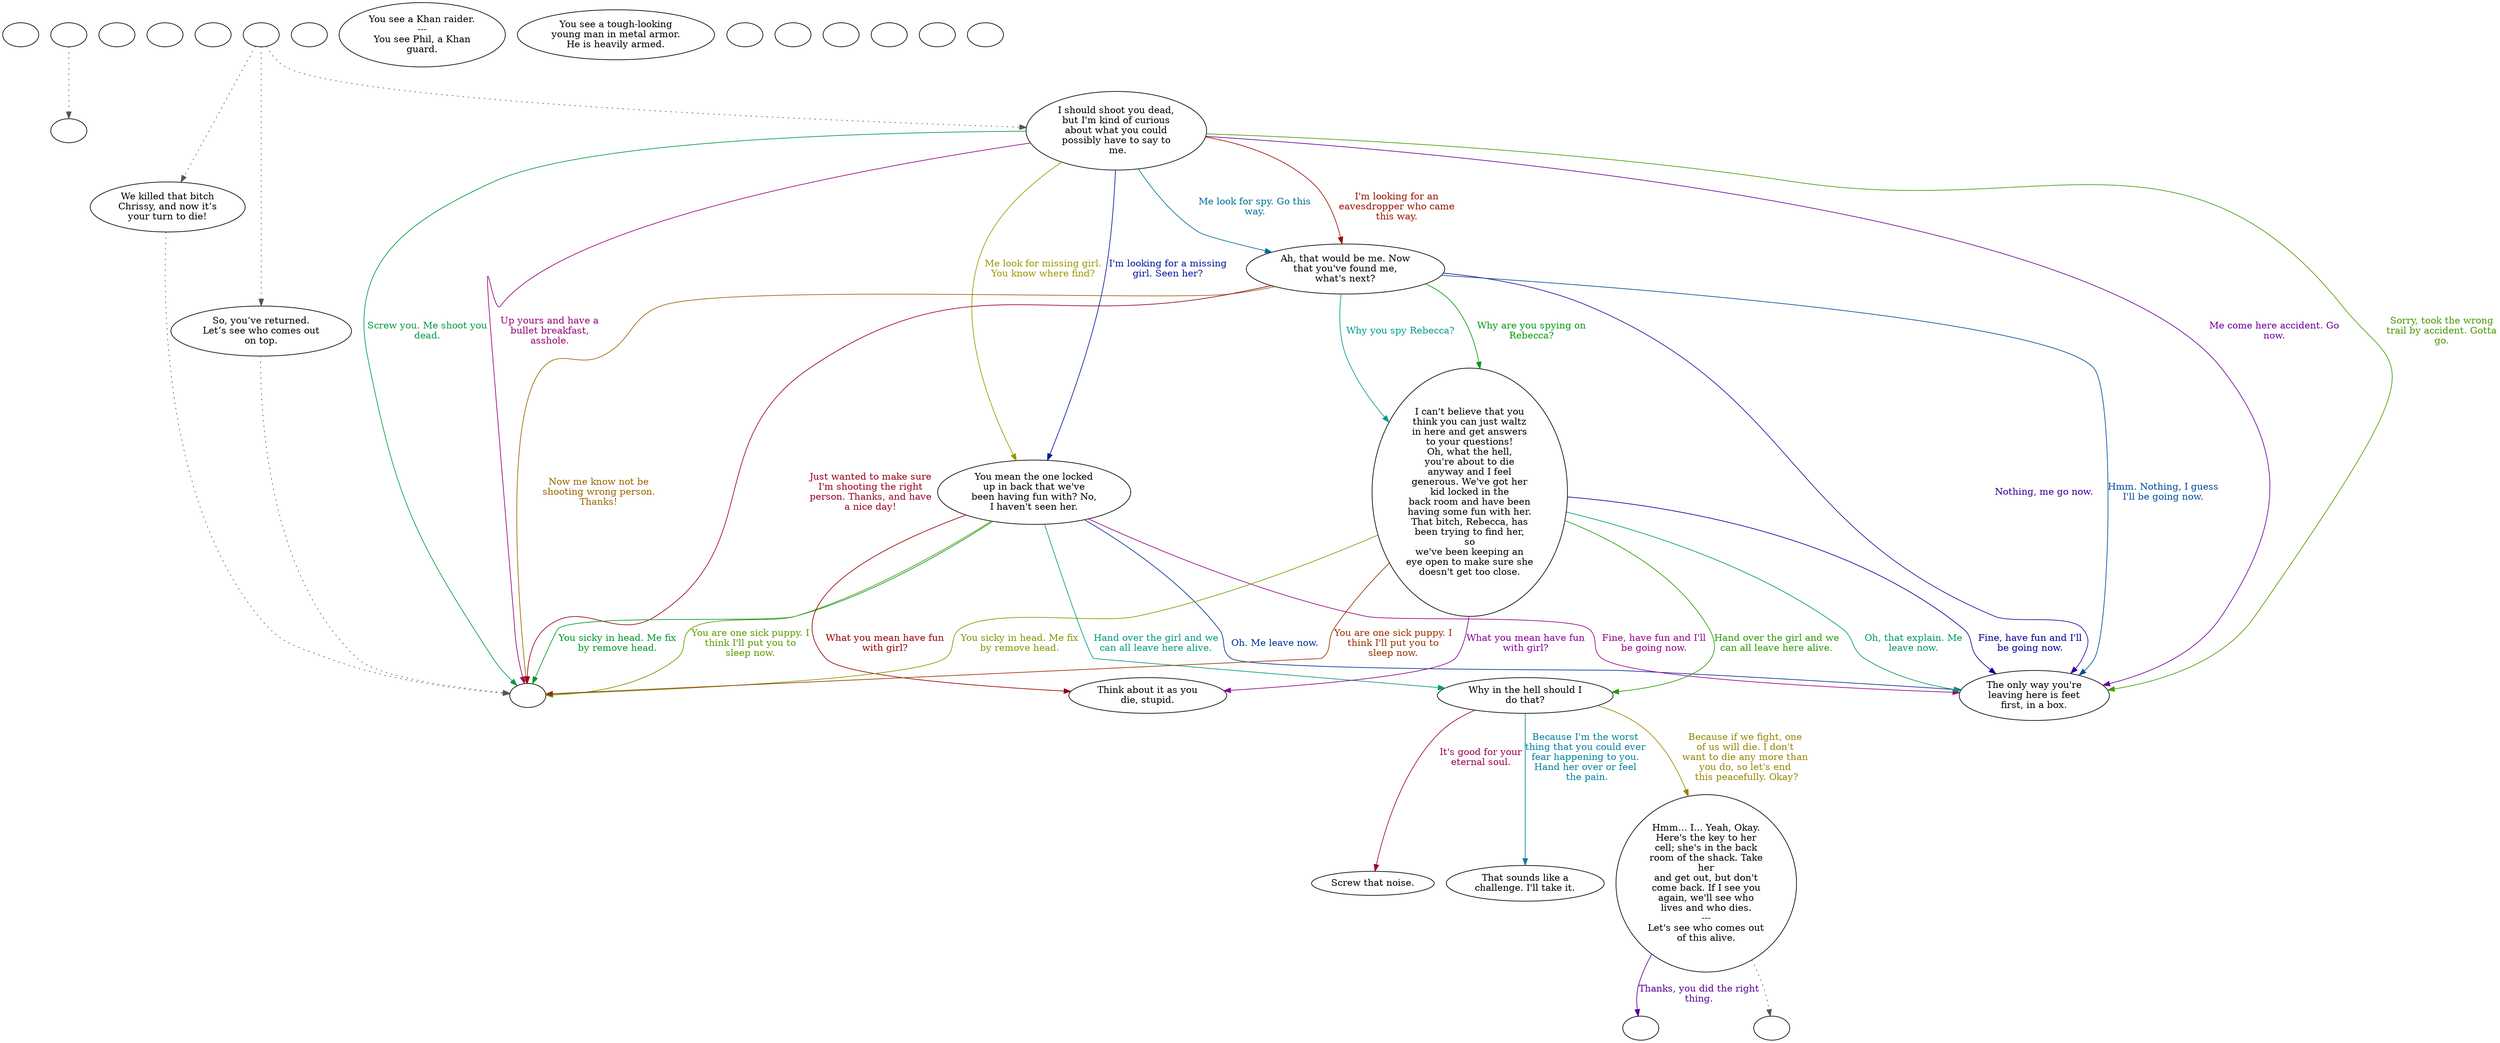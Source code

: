 digraph bcphil {
  "checkPartyMembersNearDoor" [style=filled       fillcolor="#FFFFFF"       color="#000000"]
  "checkPartyMembersNearDoor" [label=""]
  "old_pickup_p_proc" [style=filled       fillcolor="#FFFFFF"       color="#000000"]
  "old_pickup_p_proc" [label=""]
  "pickup_p_proc" [style=filled       fillcolor="#FFFFFF"       color="#000000"]
  "pickup_p_proc" -> "old_pickup_p_proc" [style=dotted color="#555555"]
  "pickup_p_proc" [label=""]
  "getTimeBit" [style=filled       fillcolor="#FFFFFF"       color="#000000"]
  "getTimeBit" [label=""]
  "start" [style=filled       fillcolor="#FFFFFF"       color="#000000"]
  "start" [label=""]
  "critter_p_proc" [style=filled       fillcolor="#FFFFFF"       color="#000000"]
  "critter_p_proc" [label=""]
  "talk_p_proc" [style=filled       fillcolor="#FFFFFF"       color="#000000"]
  "talk_p_proc" -> "Node012" [style=dotted color="#555555"]
  "talk_p_proc" -> "Node001" [style=dotted color="#555555"]
  "talk_p_proc" -> "Node011" [style=dotted color="#555555"]
  "talk_p_proc" [label=""]
  "destroy_p_proc" [style=filled       fillcolor="#FFFFFF"       color="#000000"]
  "destroy_p_proc" [label=""]
  "look_at_p_proc" [style=filled       fillcolor="#FFFFFF"       color="#000000"]
  "look_at_p_proc" [label="You see a Khan raider.\n---\nYou see Phil, a Khan\nguard."]
  "description_p_proc" [style=filled       fillcolor="#FFFFFF"       color="#000000"]
  "description_p_proc" [label="You see a tough-looking\nyoung man in metal armor.\nHe is heavily armed."]
  "use_skill_on_p_proc" [style=filled       fillcolor="#FFFFFF"       color="#000000"]
  "use_skill_on_p_proc" [label=""]
  "damage_p_proc" [style=filled       fillcolor="#FFFFFF"       color="#000000"]
  "damage_p_proc" [label=""]
  "map_enter_p_proc" [style=filled       fillcolor="#FFFFFF"       color="#000000"]
  "map_enter_p_proc" [label=""]
  "timed_event_p_proc" [style=filled       fillcolor="#FFFFFF"       color="#000000"]
  "timed_event_p_proc" [label=""]
  "Node998" [style=filled       fillcolor="#FFFFFF"       color="#000000"]
  "Node998" [label=""]
  "Node999" [style=filled       fillcolor="#FFFFFF"       color="#000000"]
  "Node999" [label=""]
  "Node001" [style=filled       fillcolor="#FFFFFF"       color="#000000"]
  "Node001" [label="I should shoot you dead,\nbut I'm kind of curious\nabout what you could\npossibly have to say to\n me."]
  "Node001" -> "Node002" [label="Me look for spy. Go this\nway." color="#006E99" fontcolor="#006E99"]
  "Node001" -> "Node010" [label="Me look for missing girl.\nYou know where find?" color="#999700" fontcolor="#999700"]
  "Node001" -> "Node009" [label="Me come here accident. Go\nnow." color="#6B0099" fontcolor="#6B0099"]
  "Node001" -> "Node998" [label="Screw you. Me shoot you\ndead." color="#00993E" fontcolor="#00993E"]
  "Node001" -> "Node002" [label="I'm looking for an\neavesdropper who came\nthis way." color="#991100" fontcolor="#991100"]
  "Node001" -> "Node010" [label="I'm looking for a missing\ngirl. Seen her?" color="#001B99" fontcolor="#001B99"]
  "Node001" -> "Node009" [label="Sorry, took the wrong\ntrail by accident. Gotta\ngo." color="#489900" fontcolor="#489900"]
  "Node001" -> "Node998" [label="Up yours and have a\nbullet breakfast,\nasshole." color="#990075" fontcolor="#990075"]
  "Node002" [style=filled       fillcolor="#FFFFFF"       color="#000000"]
  "Node002" [label="Ah, that would be me. Now\nthat you've found me,\nwhat's next?"]
  "Node002" -> "Node003" [label="Why you spy Rebecca?" color="#009991" fontcolor="#009991"]
  "Node002" -> "Node998" [label="Now me know not be\nshooting wrong person.\nThanks!" color="#996400" fontcolor="#996400"]
  "Node002" -> "Node009" [label="Nothing, me go now." color="#370099" fontcolor="#370099"]
  "Node002" -> "Node003" [label="Why are you spying on\nRebecca?" color="#00990B" fontcolor="#00990B"]
  "Node002" -> "Node998" [label="Just wanted to make sure\nI'm shooting the right\nperson. Thanks, and have\na nice day!" color="#990022" fontcolor="#990022"]
  "Node002" -> "Node009" [label="Hmm. Nothing, I guess\nI'll be going now." color="#004E99" fontcolor="#004E99"]
  "Node003" [style=filled       fillcolor="#FFFFFF"       color="#000000"]
  "Node003" [label="I can't believe that you\nthink you can just waltz\nin here and get answers\nto your questions!\nOh, what the hell,\nyou're about to die\nanyway and I feel\ngenerous. We've got her\nkid locked in the\nback room and have been\nhaving some fun with her.\nThat bitch, Rebecca, has\nbeen trying to find her,\nso\nwe've been keeping an\neye open to make sure she\ndoesn't get too close."]
  "Node003" -> "Node998" [label="You sicky in head. Me fix\nby remove head." color="#7B9900" fontcolor="#7B9900"]
  "Node003" -> "Node004" [label="What you mean have fun\nwith girl?" color="#8A0099" fontcolor="#8A0099"]
  "Node003" -> "Node009" [label="Oh, that explain. Me\nleave now." color="#00995E" fontcolor="#00995E"]
  "Node003" -> "Node998" [label="You are one sick puppy. I\nthink I'll put you to\nsleep now." color="#993100" fontcolor="#993100"]
  "Node003" -> "Node009" [label="Fine, have fun and I'll\nbe going now." color="#040099" fontcolor="#040099"]
  "Node003" -> "Node005" [label="Hand over the girl and we\ncan all leave here alive." color="#289900" fontcolor="#289900"]
  "Node004" [style=filled       fillcolor="#FFFFFF"       color="#000000"]
  "Node004" [label="Think about it as you\ndie, stupid."]
  "Node005" [style=filled       fillcolor="#FFFFFF"       color="#000000"]
  "Node005" [label="Why in the hell should I\ndo that?"]
  "Node005" -> "Node006" [label="It's good for your\neternal soul." color="#990055" fontcolor="#990055"]
  "Node005" -> "Node007" [label="Because I'm the worst\nthing that you could ever\nfear happening to you.\nHand her over or feel\n the pain." color="#008299" fontcolor="#008299"]
  "Node005" -> "Node008" [label="Because if we fight, one\nof us will die. I don't\nwant to die any more than\nyou do, so let's end\n this peacefully. Okay?" color="#998400" fontcolor="#998400"]
  "Node006" [style=filled       fillcolor="#FFFFFF"       color="#000000"]
  "Node006" [label="Screw that noise."]
  "Node007" [style=filled       fillcolor="#FFFFFF"       color="#000000"]
  "Node007" [label="That sounds like a\nchallenge. I'll take it."]
  "Node008" [style=filled       fillcolor="#FFFFFF"       color="#000000"]
  "Node008" -> "giveKey" [style=dotted color="#555555"]
  "Node008" [label="Hmm... I... Yeah, Okay.\nHere's the key to her\ncell; she's in the back\nroom of the shack. Take\nher\nand get out, but don't\ncome back. If I see you\nagain, we'll see who\nlives and who dies.\n---\nLet's see who comes out\nof this alive."]
  "Node008" -> "Node999" [label="Thanks, you did the right\nthing." color="#570099" fontcolor="#570099"]
  "Node009" [style=filled       fillcolor="#FFFFFF"       color="#000000"]
  "Node009" [label="The only way you're\nleaving here is feet\nfirst, in a box."]
  "Node010" [style=filled       fillcolor="#FFFFFF"       color="#000000"]
  "Node010" [label="You mean the one locked\nup in back that we've\nbeen having fun with? No,\nI haven't seen her."]
  "Node010" -> "Node998" [label="You sicky in head. Me fix\nby remove head." color="#00992A" fontcolor="#00992A"]
  "Node010" -> "Node004" [label="What you mean have fun\nwith girl?" color="#990002" fontcolor="#990002"]
  "Node010" -> "Node009" [label="Oh. Me leave now." color="#002F99" fontcolor="#002F99"]
  "Node010" -> "Node998" [label="You are one sick puppy. I\nthink I'll put you to\nsleep now." color="#5B9900" fontcolor="#5B9900"]
  "Node010" -> "Node009" [label="Fine, have fun and I'll\nbe going now." color="#990088" fontcolor="#990088"]
  "Node010" -> "Node005" [label="Hand over the girl and we\ncan all leave here alive." color="#00997D" fontcolor="#00997D"]
  "Node011" [style=filled       fillcolor="#FFFFFF"       color="#000000"]
  "Node011" -> "Node998" [style=dotted color="#555555"]
  "Node011" [label="So, you’ve returned.\nLet’s see who comes out\non top."]
  "Node012" [style=filled       fillcolor="#FFFFFF"       color="#000000"]
  "Node012" -> "Node998" [style=dotted color="#555555"]
  "Node012" [label="We killed that bitch\nChrissy, and now it’s\nyour turn to die!"]
  "canSeeDude" [style=filled       fillcolor="#FFFFFF"       color="#000000"]
  "canSeeDude" [label=""]
  "Node997" [style=filled       fillcolor="#FFFFFF"       color="#000000"]
  "Node997" [label=""]
  "giveKey" [style=filled       fillcolor="#FFFFFF"       color="#000000"]
  "giveKey" [label=""]
}